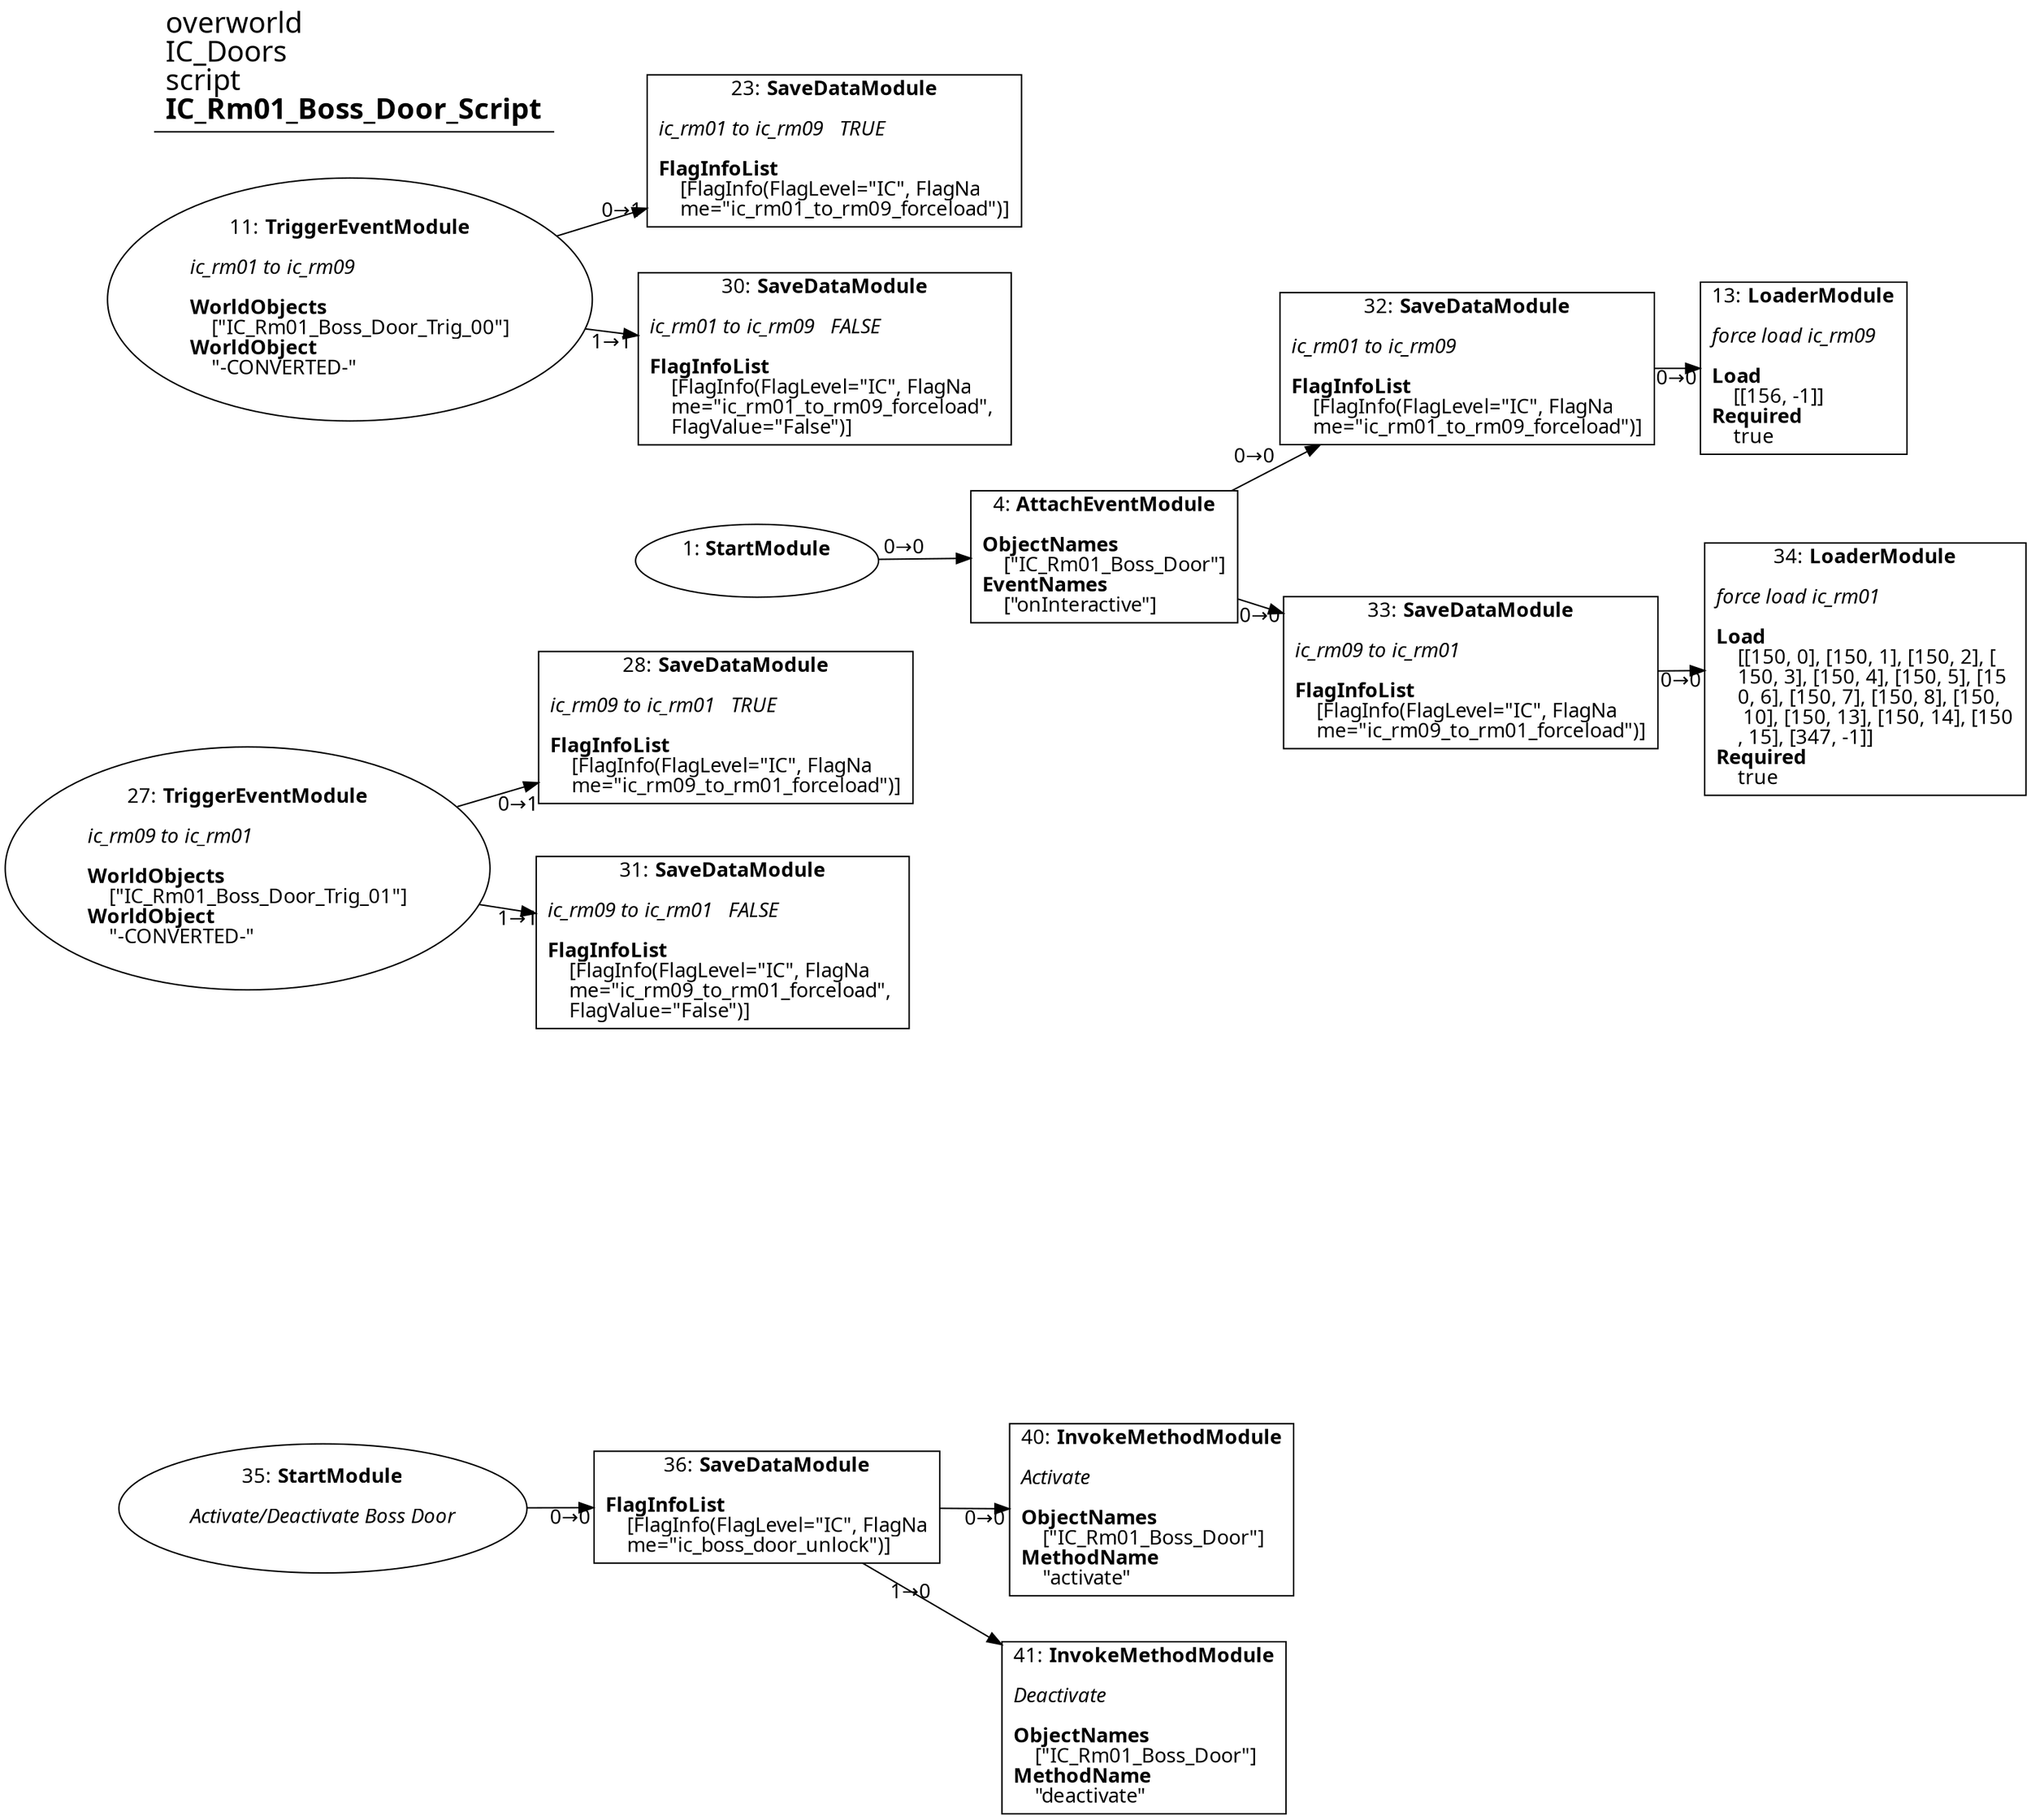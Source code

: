 digraph {
    layout = fdp;
    overlap = prism;
    sep = "+16";
    splines = spline;

    node [ shape = box ];

    graph [ fontname = "Segoe UI" ];
    node [ fontname = "Segoe UI" ];
    edge [ fontname = "Segoe UI" ];

    1 [ label = <1: <b>StartModule</b><br/><br/>> ];
    1 [ shape = oval ]
    1 [ pos = "-0.13700001,-0.80700004!" ];
    1 -> 4 [ label = "0→0" ];

    4 [ label = <4: <b>AttachEventModule</b><br/><br/><b>ObjectNames</b><br align="left"/>    [&quot;IC_Rm01_Boss_Door&quot;]<br align="left"/><b>EventNames</b><br align="left"/>    [&quot;onInteractive&quot;]<br align="left"/>> ];
    4 [ pos = "0.058000002,-0.80700004!" ];
    4 -> 32 [ label = "0→0" ];
    4 -> 33 [ label = "0→0" ];

    11 [ label = <11: <b>TriggerEventModule</b><br/><br/><i>ic_rm01 to ic_rm09<br align="left"/></i><br align="left"/><b>WorldObjects</b><br align="left"/>    [&quot;IC_Rm01_Boss_Door_Trig_00&quot;]<br align="left"/><b>WorldObject</b><br align="left"/>    &quot;-CONVERTED-&quot;<br align="left"/>> ];
    11 [ shape = oval ]
    11 [ pos = "-0.44300002,-0.58000004!" ];
    11 -> 23 [ label = "0→1" ];
    11 -> 30 [ label = "1→1" ];

    13 [ label = <13: <b>LoaderModule</b><br/><br/><i>force load ic_rm09<br align="left"/></i><br align="left"/><b>Load</b><br align="left"/>    [[156, -1]]<br align="left"/><b>Required</b><br align="left"/>    true<br align="left"/>> ];
    13 [ pos = "0.55200005,-0.683!" ];

    23 [ label = <23: <b>SaveDataModule</b><br/><br/><i>ic_rm01 to ic_rm09   TRUE<br align="left"/></i><br align="left"/><b>FlagInfoList</b><br align="left"/>    [FlagInfo(FlagLevel=&quot;IC&quot;, FlagNa<br align="left"/>    me=&quot;ic_rm01_to_rm09_forceload&quot;)]<br align="left"/>> ];
    23 [ pos = "-0.162,-0.48700002!" ];

    27 [ label = <27: <b>TriggerEventModule</b><br/><br/><i>ic_rm09 to ic_rm01<br align="left"/></i><br align="left"/><b>WorldObjects</b><br align="left"/>    [&quot;IC_Rm01_Boss_Door_Trig_01&quot;]<br align="left"/><b>WorldObject</b><br align="left"/>    &quot;-CONVERTED-&quot;<br align="left"/>> ];
    27 [ shape = oval ]
    27 [ pos = "-0.44400004,-1.0320001!" ];
    27 -> 28 [ label = "0→1" ];
    27 -> 31 [ label = "1→1" ];

    28 [ label = <28: <b>SaveDataModule</b><br/><br/><i>ic_rm09 to ic_rm01   TRUE<br align="left"/></i><br align="left"/><b>FlagInfoList</b><br align="left"/>    [FlagInfo(FlagLevel=&quot;IC&quot;, FlagNa<br align="left"/>    me=&quot;ic_rm09_to_rm01_forceload&quot;)]<br align="left"/>> ];
    28 [ pos = "-0.162,-0.92800003!" ];

    30 [ label = <30: <b>SaveDataModule</b><br/><br/><i>ic_rm01 to ic_rm09   FALSE<br align="left"/></i><br align="left"/><b>FlagInfoList</b><br align="left"/>    [FlagInfo(FlagLevel=&quot;IC&quot;, FlagNa<br align="left"/>    me=&quot;ic_rm01_to_rm09_forceload&quot;, <br align="left"/>    FlagValue=&quot;False&quot;)]<br align="left"/>> ];
    30 [ pos = "-0.162,-0.656!" ];

    31 [ label = <31: <b>SaveDataModule</b><br/><br/><i>ic_rm09 to ic_rm01   FALSE<br align="left"/></i><br align="left"/><b>FlagInfoList</b><br align="left"/>    [FlagInfo(FlagLevel=&quot;IC&quot;, FlagNa<br align="left"/>    me=&quot;ic_rm09_to_rm01_forceload&quot;, <br align="left"/>    FlagValue=&quot;False&quot;)]<br align="left"/>> ];
    31 [ pos = "-0.162,-1.0990001!" ];

    32 [ label = <32: <b>SaveDataModule</b><br/><br/><i>ic_rm01 to ic_rm09<br align="left"/></i><br align="left"/><b>FlagInfoList</b><br align="left"/>    [FlagInfo(FlagLevel=&quot;IC&quot;, FlagNa<br align="left"/>    me=&quot;ic_rm01_to_rm09_forceload&quot;)]<br align="left"/>> ];
    32 [ pos = "0.324,-0.683!" ];
    32 -> 13 [ label = "0→0" ];

    33 [ label = <33: <b>SaveDataModule</b><br/><br/><i>ic_rm09 to ic_rm01<br align="left"/></i><br align="left"/><b>FlagInfoList</b><br align="left"/>    [FlagInfo(FlagLevel=&quot;IC&quot;, FlagNa<br align="left"/>    me=&quot;ic_rm09_to_rm01_forceload&quot;)]<br align="left"/>> ];
    33 [ pos = "0.326,-0.88100004!" ];
    33 -> 34 [ label = "0→0" ];

    34 [ label = <34: <b>LoaderModule</b><br/><br/><i>force load ic_rm01<br align="left"/></i><br align="left"/><b>Load</b><br align="left"/>    [[150, 0], [150, 1], [150, 2], [<br align="left"/>    150, 3], [150, 4], [150, 5], [15<br align="left"/>    0, 6], [150, 7], [150, 8], [150,<br align="left"/>     10], [150, 13], [150, 14], [150<br align="left"/>    , 15], [347, -1]]<br align="left"/><b>Required</b><br align="left"/>    true<br align="left"/>> ];
    34 [ pos = "0.555,-0.88100004!" ];

    35 [ label = <35: <b>StartModule</b><br/><br/><i>Activate/Deactivate Boss Door<br align="left"/></i><br align="left"/>> ];
    35 [ shape = oval ]
    35 [ pos = "-0.43100002,-1.6340001!" ];
    35 -> 36 [ label = "0→0" ];

    36 [ label = <36: <b>SaveDataModule</b><br/><br/><b>FlagInfoList</b><br align="left"/>    [FlagInfo(FlagLevel=&quot;IC&quot;, FlagNa<br align="left"/>    me=&quot;ic_boss_door_unlock&quot;)]<br align="left"/>> ];
    36 [ pos = "-0.16600001,-1.6340001!" ];
    36 -> 40 [ label = "0→0" ];
    36 -> 41 [ label = "1→0" ];

    40 [ label = <40: <b>InvokeMethodModule</b><br/><br/><i>Activate<br align="left"/></i><br align="left"/><b>ObjectNames</b><br align="left"/>    [&quot;IC_Rm01_Boss_Door&quot;]<br align="left"/><b>MethodName</b><br align="left"/>    &quot;activate&quot;<br align="left"/>> ];
    40 [ pos = "0.127,-1.6340001!" ];

    41 [ label = <41: <b>InvokeMethodModule</b><br/><br/><i>Deactivate<br align="left"/></i><br align="left"/><b>ObjectNames</b><br align="left"/>    [&quot;IC_Rm01_Boss_Door&quot;]<br align="left"/><b>MethodName</b><br align="left"/>    &quot;deactivate&quot;<br align="left"/>> ];
    41 [ pos = "0.12900001,-1.7980001!" ];

    title [ pos = "-0.44500002,-0.48600003!" ];
    title [ shape = underline ];
    title [ label = <<font point-size="20">overworld<br align="left"/>IC_Doors<br align="left"/>script<br align="left"/><b>IC_Rm01_Boss_Door_Script</b><br align="left"/></font>> ];
}
